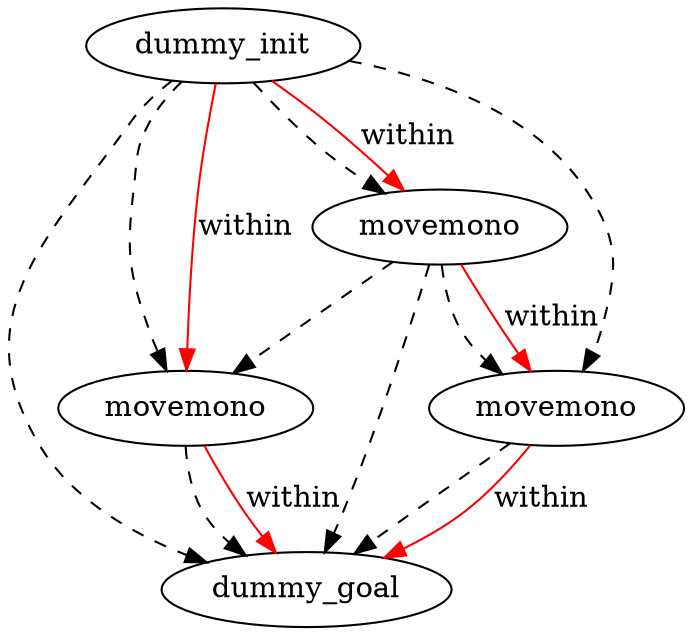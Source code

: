 digraph {
	"8a575167-29d8-18c4-460b-51736bde702e" [label=dummy_init]
	"6be53f7d-1e21-7d8f-2af6-4a93990e4493" [label=dummy_goal]
	"61238b59-1571-1e18-e3c2-05a8689132c6" [label=movemono]
	"04ecab55-be5f-d178-0381-a8b15bbf99fc" [label=movemono]
	"9b39731e-6569-2a1d-22ce-f646b668c2e5" [label=movemono]
	"04ecab55-be5f-d178-0381-a8b15bbf99fc" -> "6be53f7d-1e21-7d8f-2af6-4a93990e4493" [color=black style=dashed]
	"8a575167-29d8-18c4-460b-51736bde702e" -> "61238b59-1571-1e18-e3c2-05a8689132c6" [color=black style=dashed]
	"8a575167-29d8-18c4-460b-51736bde702e" -> "6be53f7d-1e21-7d8f-2af6-4a93990e4493" [color=black style=dashed]
	"9b39731e-6569-2a1d-22ce-f646b668c2e5" -> "6be53f7d-1e21-7d8f-2af6-4a93990e4493" [color=black style=dashed]
	"9b39731e-6569-2a1d-22ce-f646b668c2e5" -> "61238b59-1571-1e18-e3c2-05a8689132c6" [color=black style=dashed]
	"8a575167-29d8-18c4-460b-51736bde702e" -> "04ecab55-be5f-d178-0381-a8b15bbf99fc" [color=black style=dashed]
	"9b39731e-6569-2a1d-22ce-f646b668c2e5" -> "04ecab55-be5f-d178-0381-a8b15bbf99fc" [color=black style=dashed]
	"8a575167-29d8-18c4-460b-51736bde702e" -> "9b39731e-6569-2a1d-22ce-f646b668c2e5" [color=black style=dashed]
	"61238b59-1571-1e18-e3c2-05a8689132c6" -> "6be53f7d-1e21-7d8f-2af6-4a93990e4493" [color=black style=dashed]
	"8a575167-29d8-18c4-460b-51736bde702e" -> "9b39731e-6569-2a1d-22ce-f646b668c2e5" [label=within color=red]
	"61238b59-1571-1e18-e3c2-05a8689132c6" -> "6be53f7d-1e21-7d8f-2af6-4a93990e4493" [label=within color=red]
	"9b39731e-6569-2a1d-22ce-f646b668c2e5" -> "04ecab55-be5f-d178-0381-a8b15bbf99fc" [label=within color=red]
	"8a575167-29d8-18c4-460b-51736bde702e" -> "61238b59-1571-1e18-e3c2-05a8689132c6" [label=within color=red]
	"04ecab55-be5f-d178-0381-a8b15bbf99fc" -> "6be53f7d-1e21-7d8f-2af6-4a93990e4493" [label=within color=red]
}
